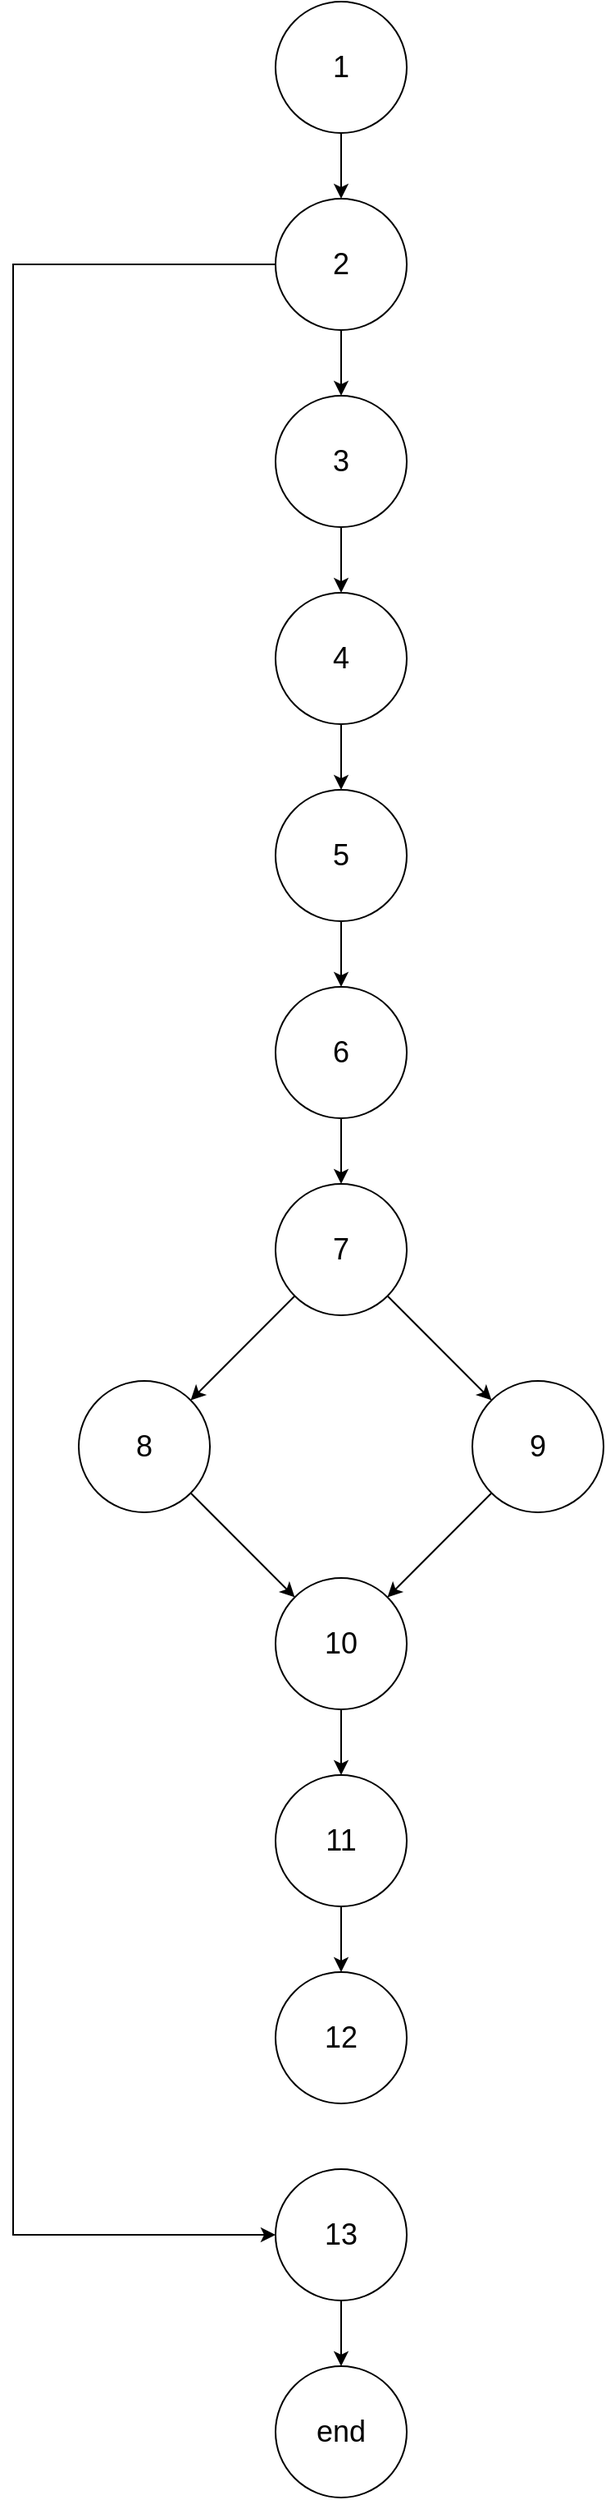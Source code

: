 <mxfile version="28.0.6">
  <diagram name="Page-1" id="HCEVWLhOpOf9-7jaCYFH">
    <mxGraphModel dx="426" dy="430" grid="1" gridSize="10" guides="1" tooltips="1" connect="1" arrows="1" fold="1" page="1" pageScale="1" pageWidth="850" pageHeight="1100" math="0" shadow="0">
      <root>
        <mxCell id="0" />
        <mxCell id="1" parent="0" />
        <mxCell id="B5_pqgUknIKCM4PgPGWI-19" style="edgeStyle=orthogonalEdgeStyle;rounded=0;orthogonalLoop=1;jettySize=auto;html=1;" edge="1" parent="1" source="B5_pqgUknIKCM4PgPGWI-1" target="B5_pqgUknIKCM4PgPGWI-2">
          <mxGeometry relative="1" as="geometry" />
        </mxCell>
        <mxCell id="B5_pqgUknIKCM4PgPGWI-1" value="&lt;font style=&quot;font-size: 18px;&quot;&gt;1&lt;/font&gt;" style="ellipse;whiteSpace=wrap;html=1;aspect=fixed;" vertex="1" parent="1">
          <mxGeometry x="320" width="80" height="80" as="geometry" />
        </mxCell>
        <mxCell id="B5_pqgUknIKCM4PgPGWI-20" style="edgeStyle=orthogonalEdgeStyle;rounded=0;orthogonalLoop=1;jettySize=auto;html=1;entryX=0.5;entryY=0;entryDx=0;entryDy=0;" edge="1" parent="1" source="B5_pqgUknIKCM4PgPGWI-2" target="B5_pqgUknIKCM4PgPGWI-4">
          <mxGeometry relative="1" as="geometry" />
        </mxCell>
        <mxCell id="B5_pqgUknIKCM4PgPGWI-37" style="edgeStyle=orthogonalEdgeStyle;rounded=0;orthogonalLoop=1;jettySize=auto;html=1;entryX=0;entryY=0.5;entryDx=0;entryDy=0;" edge="1" parent="1" source="B5_pqgUknIKCM4PgPGWI-2" target="B5_pqgUknIKCM4PgPGWI-35">
          <mxGeometry relative="1" as="geometry">
            <Array as="points">
              <mxPoint x="160" y="160" />
              <mxPoint x="160" y="1360" />
            </Array>
          </mxGeometry>
        </mxCell>
        <mxCell id="B5_pqgUknIKCM4PgPGWI-2" value="&lt;font style=&quot;font-size: 18px;&quot;&gt;2&lt;/font&gt;" style="ellipse;whiteSpace=wrap;html=1;aspect=fixed;" vertex="1" parent="1">
          <mxGeometry x="320" y="120" width="80" height="80" as="geometry" />
        </mxCell>
        <mxCell id="B5_pqgUknIKCM4PgPGWI-21" style="edgeStyle=orthogonalEdgeStyle;rounded=0;orthogonalLoop=1;jettySize=auto;html=1;entryX=0.5;entryY=0;entryDx=0;entryDy=0;" edge="1" parent="1" source="B5_pqgUknIKCM4PgPGWI-4" target="B5_pqgUknIKCM4PgPGWI-5">
          <mxGeometry relative="1" as="geometry" />
        </mxCell>
        <mxCell id="B5_pqgUknIKCM4PgPGWI-4" value="&lt;font style=&quot;font-size: 18px;&quot;&gt;3&lt;/font&gt;" style="ellipse;whiteSpace=wrap;html=1;aspect=fixed;" vertex="1" parent="1">
          <mxGeometry x="320" y="240" width="80" height="80" as="geometry" />
        </mxCell>
        <mxCell id="B5_pqgUknIKCM4PgPGWI-22" style="edgeStyle=orthogonalEdgeStyle;rounded=0;orthogonalLoop=1;jettySize=auto;html=1;entryX=0.5;entryY=0;entryDx=0;entryDy=0;" edge="1" parent="1" source="B5_pqgUknIKCM4PgPGWI-5" target="B5_pqgUknIKCM4PgPGWI-8">
          <mxGeometry relative="1" as="geometry" />
        </mxCell>
        <mxCell id="B5_pqgUknIKCM4PgPGWI-5" value="&lt;font style=&quot;font-size: 18px;&quot;&gt;4&lt;/font&gt;" style="ellipse;whiteSpace=wrap;html=1;aspect=fixed;" vertex="1" parent="1">
          <mxGeometry x="320" y="360" width="80" height="80" as="geometry" />
        </mxCell>
        <mxCell id="B5_pqgUknIKCM4PgPGWI-23" style="edgeStyle=orthogonalEdgeStyle;rounded=0;orthogonalLoop=1;jettySize=auto;html=1;entryX=0.5;entryY=0;entryDx=0;entryDy=0;" edge="1" parent="1" source="B5_pqgUknIKCM4PgPGWI-8" target="B5_pqgUknIKCM4PgPGWI-12">
          <mxGeometry relative="1" as="geometry" />
        </mxCell>
        <mxCell id="B5_pqgUknIKCM4PgPGWI-8" value="&lt;font style=&quot;font-size: 18px;&quot;&gt;5&lt;/font&gt;" style="ellipse;whiteSpace=wrap;html=1;aspect=fixed;" vertex="1" parent="1">
          <mxGeometry x="320" y="480" width="80" height="80" as="geometry" />
        </mxCell>
        <mxCell id="B5_pqgUknIKCM4PgPGWI-24" style="edgeStyle=orthogonalEdgeStyle;rounded=0;orthogonalLoop=1;jettySize=auto;html=1;entryX=0.5;entryY=0;entryDx=0;entryDy=0;" edge="1" parent="1" source="B5_pqgUknIKCM4PgPGWI-12" target="B5_pqgUknIKCM4PgPGWI-14">
          <mxGeometry relative="1" as="geometry" />
        </mxCell>
        <mxCell id="B5_pqgUknIKCM4PgPGWI-12" value="&lt;font style=&quot;font-size: 18px;&quot;&gt;6&lt;/font&gt;" style="ellipse;whiteSpace=wrap;html=1;aspect=fixed;" vertex="1" parent="1">
          <mxGeometry x="320" y="600" width="80" height="80" as="geometry" />
        </mxCell>
        <mxCell id="B5_pqgUknIKCM4PgPGWI-25" style="rounded=0;orthogonalLoop=1;jettySize=auto;html=1;" edge="1" parent="1" source="B5_pqgUknIKCM4PgPGWI-14" target="B5_pqgUknIKCM4PgPGWI-16">
          <mxGeometry relative="1" as="geometry" />
        </mxCell>
        <mxCell id="B5_pqgUknIKCM4PgPGWI-27" style="rounded=0;orthogonalLoop=1;jettySize=auto;html=1;" edge="1" parent="1" source="B5_pqgUknIKCM4PgPGWI-14" target="B5_pqgUknIKCM4PgPGWI-26">
          <mxGeometry relative="1" as="geometry" />
        </mxCell>
        <mxCell id="B5_pqgUknIKCM4PgPGWI-14" value="&lt;font style=&quot;font-size: 18px;&quot;&gt;7&lt;/font&gt;" style="ellipse;whiteSpace=wrap;html=1;aspect=fixed;" vertex="1" parent="1">
          <mxGeometry x="320" y="720" width="80" height="80" as="geometry" />
        </mxCell>
        <mxCell id="B5_pqgUknIKCM4PgPGWI-29" style="rounded=0;orthogonalLoop=1;jettySize=auto;html=1;" edge="1" parent="1" source="B5_pqgUknIKCM4PgPGWI-16" target="B5_pqgUknIKCM4PgPGWI-28">
          <mxGeometry relative="1" as="geometry" />
        </mxCell>
        <mxCell id="B5_pqgUknIKCM4PgPGWI-16" value="&lt;font style=&quot;font-size: 18px;&quot;&gt;8&lt;/font&gt;" style="ellipse;whiteSpace=wrap;html=1;aspect=fixed;" vertex="1" parent="1">
          <mxGeometry x="200" y="840" width="80" height="80" as="geometry" />
        </mxCell>
        <mxCell id="B5_pqgUknIKCM4PgPGWI-30" style="rounded=0;orthogonalLoop=1;jettySize=auto;html=1;" edge="1" parent="1" source="B5_pqgUknIKCM4PgPGWI-26" target="B5_pqgUknIKCM4PgPGWI-28">
          <mxGeometry relative="1" as="geometry" />
        </mxCell>
        <mxCell id="B5_pqgUknIKCM4PgPGWI-26" value="&lt;font style=&quot;font-size: 18px;&quot;&gt;9&lt;/font&gt;" style="ellipse;whiteSpace=wrap;html=1;aspect=fixed;" vertex="1" parent="1">
          <mxGeometry x="440" y="840" width="80" height="80" as="geometry" />
        </mxCell>
        <mxCell id="B5_pqgUknIKCM4PgPGWI-32" style="edgeStyle=orthogonalEdgeStyle;rounded=0;orthogonalLoop=1;jettySize=auto;html=1;entryX=0.5;entryY=0;entryDx=0;entryDy=0;" edge="1" parent="1" source="B5_pqgUknIKCM4PgPGWI-28" target="B5_pqgUknIKCM4PgPGWI-31">
          <mxGeometry relative="1" as="geometry" />
        </mxCell>
        <mxCell id="B5_pqgUknIKCM4PgPGWI-28" value="&lt;font style=&quot;font-size: 18px;&quot;&gt;10&lt;/font&gt;" style="ellipse;whiteSpace=wrap;html=1;aspect=fixed;" vertex="1" parent="1">
          <mxGeometry x="320" y="960" width="80" height="80" as="geometry" />
        </mxCell>
        <mxCell id="B5_pqgUknIKCM4PgPGWI-34" style="edgeStyle=orthogonalEdgeStyle;rounded=0;orthogonalLoop=1;jettySize=auto;html=1;entryX=0.5;entryY=0;entryDx=0;entryDy=0;" edge="1" parent="1" source="B5_pqgUknIKCM4PgPGWI-31" target="B5_pqgUknIKCM4PgPGWI-33">
          <mxGeometry relative="1" as="geometry" />
        </mxCell>
        <mxCell id="B5_pqgUknIKCM4PgPGWI-31" value="&lt;font style=&quot;font-size: 18px;&quot;&gt;11&lt;/font&gt;" style="ellipse;whiteSpace=wrap;html=1;aspect=fixed;" vertex="1" parent="1">
          <mxGeometry x="320" y="1080" width="80" height="80" as="geometry" />
        </mxCell>
        <mxCell id="B5_pqgUknIKCM4PgPGWI-33" value="&lt;font style=&quot;font-size: 18px;&quot;&gt;12&lt;/font&gt;" style="ellipse;whiteSpace=wrap;html=1;aspect=fixed;" vertex="1" parent="1">
          <mxGeometry x="320" y="1200" width="80" height="80" as="geometry" />
        </mxCell>
        <mxCell id="B5_pqgUknIKCM4PgPGWI-39" style="edgeStyle=orthogonalEdgeStyle;rounded=0;orthogonalLoop=1;jettySize=auto;html=1;entryX=0.5;entryY=0;entryDx=0;entryDy=0;" edge="1" parent="1" source="B5_pqgUknIKCM4PgPGWI-35" target="B5_pqgUknIKCM4PgPGWI-38">
          <mxGeometry relative="1" as="geometry" />
        </mxCell>
        <mxCell id="B5_pqgUknIKCM4PgPGWI-35" value="&lt;font style=&quot;font-size: 18px;&quot;&gt;13&lt;/font&gt;" style="ellipse;whiteSpace=wrap;html=1;aspect=fixed;" vertex="1" parent="1">
          <mxGeometry x="320" y="1320" width="80" height="80" as="geometry" />
        </mxCell>
        <mxCell id="B5_pqgUknIKCM4PgPGWI-38" value="&lt;font style=&quot;font-size: 18px;&quot;&gt;end&lt;/font&gt;" style="ellipse;whiteSpace=wrap;html=1;aspect=fixed;" vertex="1" parent="1">
          <mxGeometry x="320" y="1440" width="80" height="80" as="geometry" />
        </mxCell>
      </root>
    </mxGraphModel>
  </diagram>
</mxfile>
